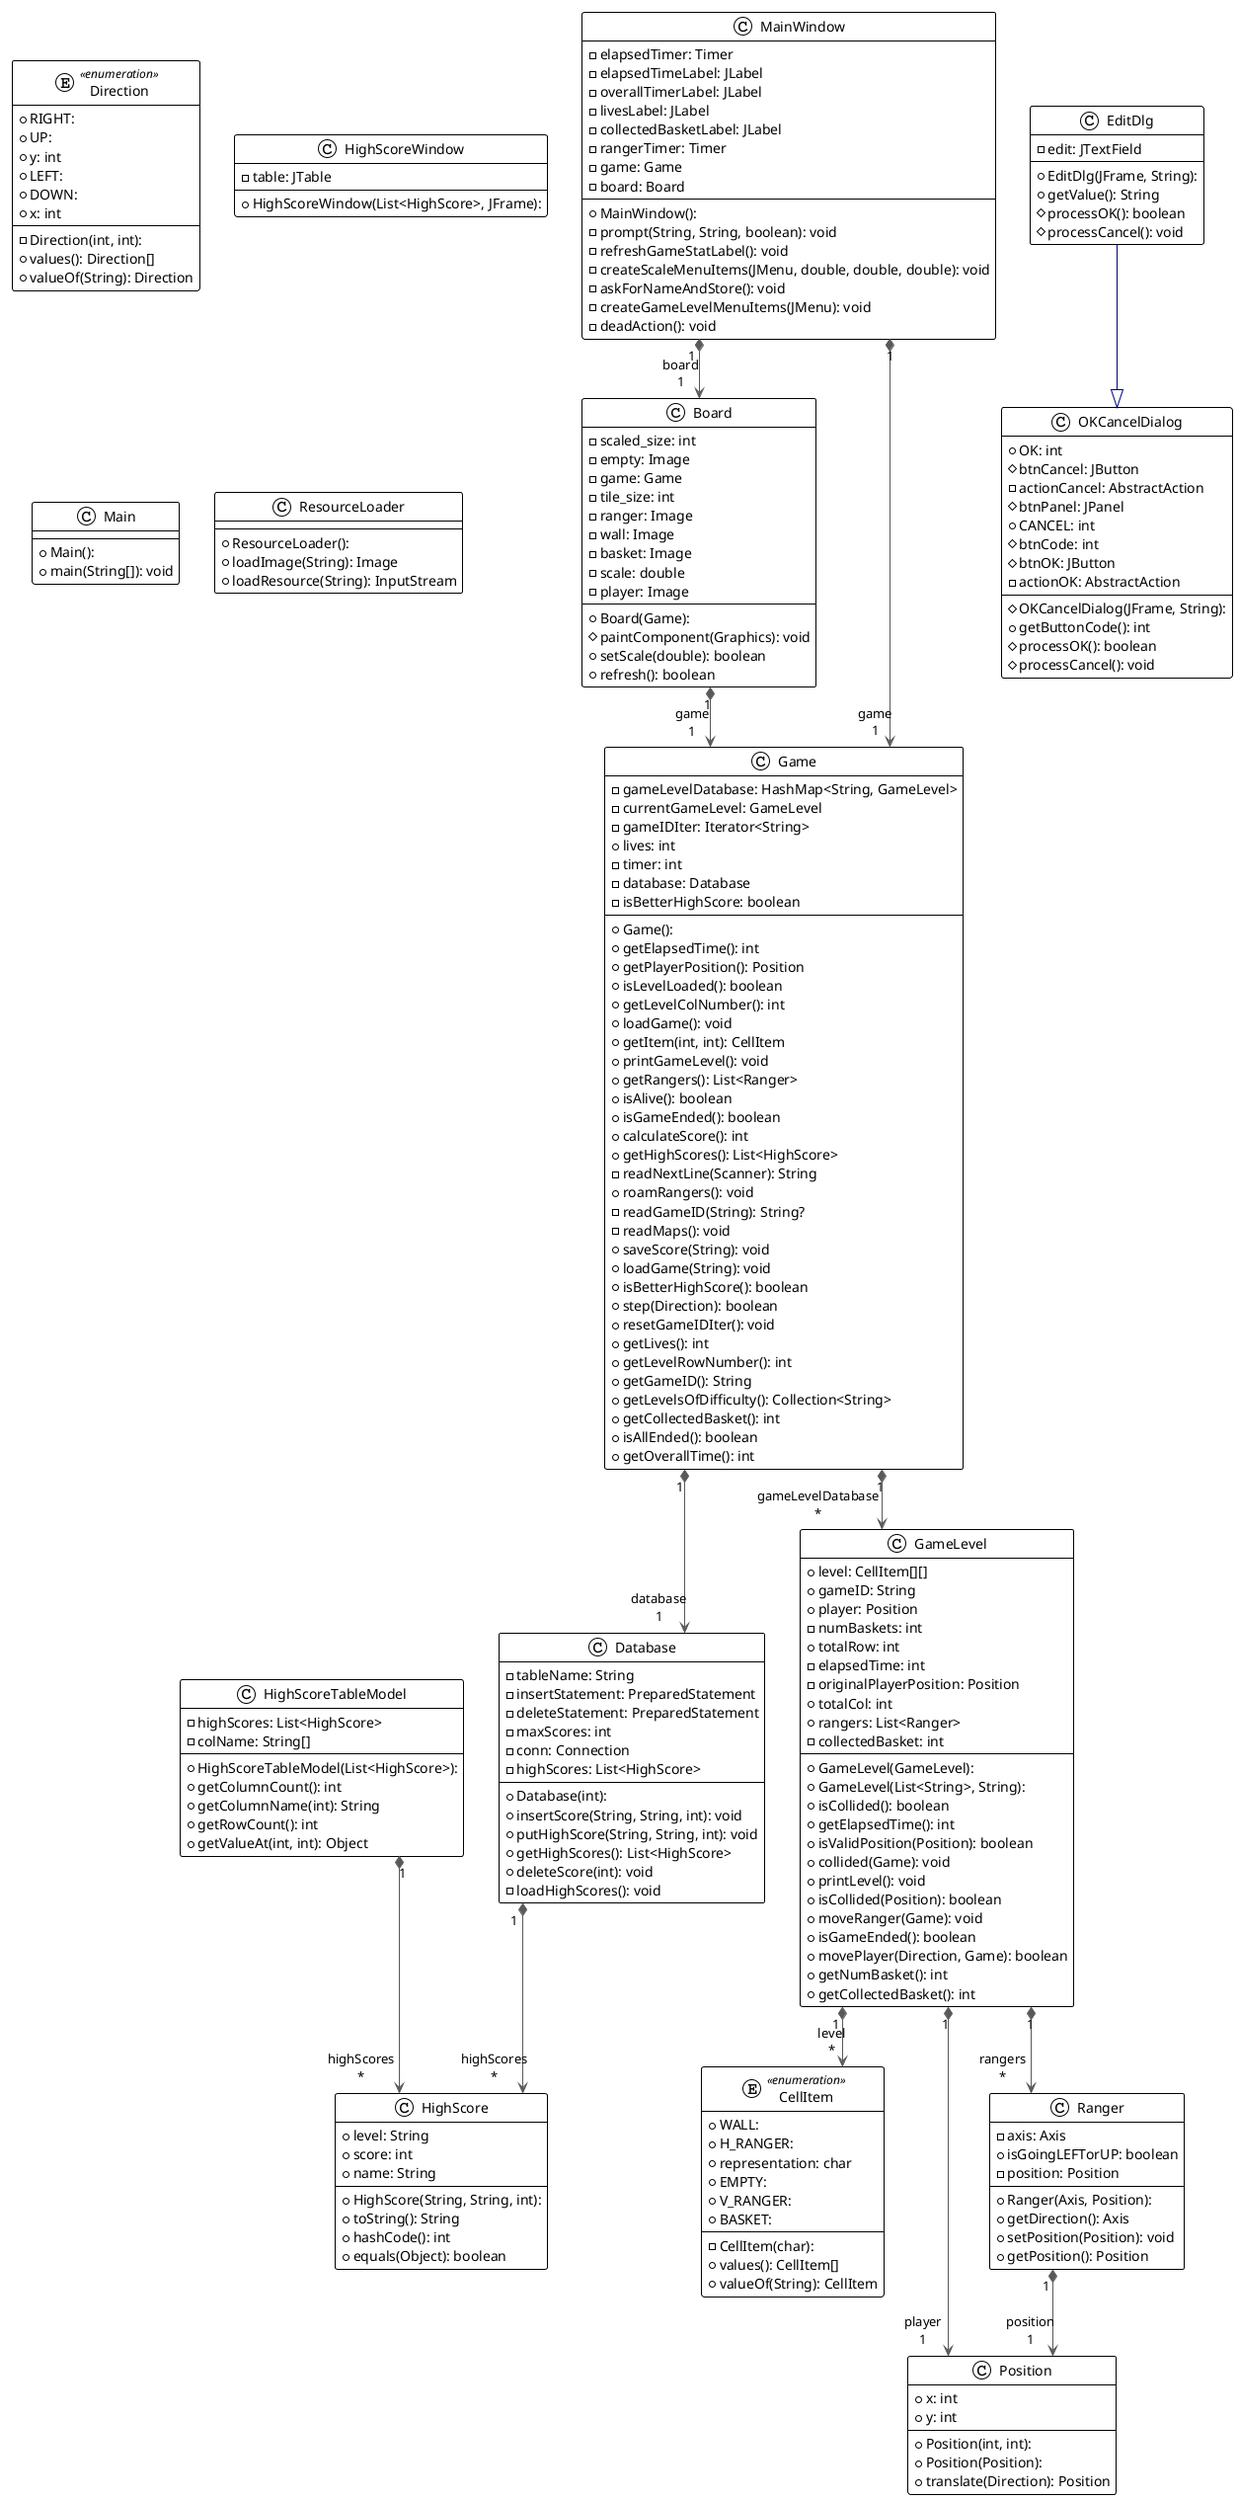 @startuml

!theme plain
top to bottom direction
skinparam linetype ortho

class Board {
  + Board(Game): 
  - scaled_size: int
  - empty: Image
  - game: Game
  - tile_size: int
  - ranger: Image
  - wall: Image
  - basket: Image
  - scale: double
  - player: Image
  # paintComponent(Graphics): void
  + setScale(double): boolean
  + refresh(): boolean
}
enum CellItem << enumeration >> {
  - CellItem(char): 
  + WALL: 
  + H_RANGER: 
  + representation: char
  + EMPTY: 
  + V_RANGER: 
  + BASKET: 
  + values(): CellItem[]
  + valueOf(String): CellItem
}
class Database {
  + Database(int): 
  - tableName: String
  - insertStatement: PreparedStatement
  - deleteStatement: PreparedStatement
  - maxScores: int
  - conn: Connection
  - highScores: List<HighScore>
  + insertScore(String, String, int): void
  + putHighScore(String, String, int): void
  + getHighScores(): List<HighScore>
  + deleteScore(int): void
  - loadHighScores(): void
}
enum Direction << enumeration >> {
  - Direction(int, int): 
  + RIGHT: 
  + UP: 
  + y: int
  + LEFT: 
  + DOWN: 
  + x: int
  + values(): Direction[]
  + valueOf(String): Direction
}
class EditDlg {
  + EditDlg(JFrame, String): 
  - edit: JTextField
  + getValue(): String
  # processOK(): boolean
  # processCancel(): void
}
class Game {
  + Game(): 
  - gameLevelDatabase: HashMap<String, GameLevel>
  - currentGameLevel: GameLevel
  - gameIDIter: Iterator<String>
  + lives: int
  - timer: int
  - database: Database
  - isBetterHighScore: boolean
  + getElapsedTime(): int
  + getPlayerPosition(): Position
  + isLevelLoaded(): boolean
  + getLevelColNumber(): int
  + loadGame(): void
  + getItem(int, int): CellItem
  + printGameLevel(): void
  + getRangers(): List<Ranger>
  + isAlive(): boolean
  + isGameEnded(): boolean
  + calculateScore(): int
  + getHighScores(): List<HighScore>
  - readNextLine(Scanner): String
  + roamRangers(): void
  - readGameID(String): String?
  - readMaps(): void
  + saveScore(String): void
  + loadGame(String): void
  + isBetterHighScore(): boolean
  + step(Direction): boolean
  + resetGameIDIter(): void
  + getLives(): int
  + getLevelRowNumber(): int
  + getGameID(): String
  + getLevelsOfDifficulty(): Collection<String>
  + getCollectedBasket(): int
  + isAllEnded(): boolean
  + getOverallTime(): int
}
class GameLevel {
  + GameLevel(GameLevel): 
  + GameLevel(List<String>, String): 
  + level: CellItem[][]
  + gameID: String
  + player: Position
  - numBaskets: int
  + totalRow: int
  - elapsedTime: int
  - originalPlayerPosition: Position
  + totalCol: int
  + rangers: List<Ranger>
  - collectedBasket: int
  + isCollided(): boolean
  + getElapsedTime(): int
  + isValidPosition(Position): boolean
  + collided(Game): void
  + printLevel(): void
  + isCollided(Position): boolean
  + moveRanger(Game): void
  + isGameEnded(): boolean
  + movePlayer(Direction, Game): boolean
  + getNumBasket(): int
  + getCollectedBasket(): int
}
class HighScore {
  + HighScore(String, String, int): 
  + level: String
  + score: int
  + name: String
  + toString(): String
  + hashCode(): int
  + equals(Object): boolean
}
class HighScoreTableModel {
  + HighScoreTableModel(List<HighScore>): 
  - highScores: List<HighScore>
  - colName: String[]
  + getColumnCount(): int
  + getColumnName(int): String
  + getRowCount(): int
  + getValueAt(int, int): Object
}
class HighScoreWindow {
  + HighScoreWindow(List<HighScore>, JFrame): 
  - table: JTable
}
class Main {
  + Main(): 
  + main(String[]): void
}
class MainWindow {
  + MainWindow(): 
  - elapsedTimer: Timer
  - elapsedTimeLabel: JLabel
  - overallTimerLabel: JLabel
  - livesLabel: JLabel
  - collectedBasketLabel: JLabel
  - rangerTimer: Timer
  - game: Game
  - board: Board
  - prompt(String, String, boolean): void
  - refreshGameStatLabel(): void
  - createScaleMenuItems(JMenu, double, double, double): void
  - askForNameAndStore(): void
  - createGameLevelMenuItems(JMenu): void
  - deadAction(): void
}
class OKCancelDialog {
  # OKCancelDialog(JFrame, String): 
  + OK: int
  # btnCancel: JButton
  - actionCancel: AbstractAction
  # btnPanel: JPanel
  + CANCEL: int
  # btnCode: int
  # btnOK: JButton
  - actionOK: AbstractAction
  + getButtonCode(): int
  # processOK(): boolean
  # processCancel(): void
}
class Position {
  + Position(int, int): 
  + Position(Position): 
  + x: int
  + y: int
  + translate(Direction): Position
}
class Ranger {
  + Ranger(Axis, Position): 
  - axis: Axis
  + isGoingLEFTorUP: boolean
  - position: Position
  + getDirection(): Axis
  + setPosition(Position): void
  + getPosition(): Position
}
class ResourceLoader {
  + ResourceLoader(): 
  + loadImage(String): Image
  + loadResource(String): InputStream
}

Board               "1" *-[#595959,plain]-> "game\n1" Game                
Database            "1" *-[#595959,plain]-> "highScores\n*" HighScore           
EditDlg              -[#000082,plain]-^  OKCancelDialog      
Game                "1" *-[#595959,plain]-> "database\n1" Database            
Game                "1" *-[#595959,plain]-> "gameLevelDatabase\n*" GameLevel           
GameLevel           "1" *-[#595959,plain]-> "level\n*" CellItem            
GameLevel           "1" *-[#595959,plain]-> "player\n1" Position            
GameLevel           "1" *-[#595959,plain]-> "rangers\n*" Ranger              
HighScoreTableModel "1" *-[#595959,plain]-> "highScores\n*" HighScore           
MainWindow          "1" *-[#595959,plain]-> "board\n1" Board               
MainWindow          "1" *-[#595959,plain]-> "game\n1" Game                
Ranger              "1" *-[#595959,plain]-> "position\n1" Position            
@enduml

